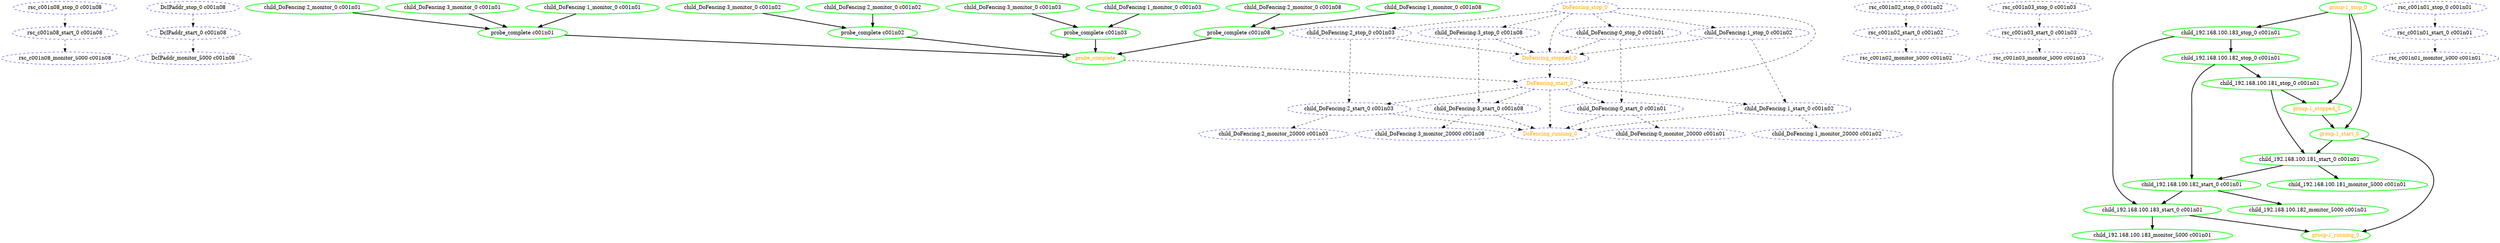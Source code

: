digraph "g" {
	size = "30,30"
"rsc_c001n08_monitor_5000 c001n08" [ style="dashed" color="blue" fontcolor="black" ]
"DcIPaddr_monitor_5000 c001n08" [ style="dashed" color="blue" fontcolor="black" ]
"child_DoFencing:3_monitor_20000 c001n08" [ style="dashed" color="blue" fontcolor="black" ]
"rsc_c001n02_monitor_5000 c001n02" [ style="dashed" color="blue" fontcolor="black" ]
"child_DoFencing:1_monitor_20000 c001n02" [ style="dashed" color="blue" fontcolor="black" ]
"rsc_c001n03_monitor_5000 c001n03" [ style="dashed" color="blue" fontcolor="black" ]
"child_DoFencing:2_monitor_20000 c001n03" [ style="dashed" color="blue" fontcolor="black" ]
"child_DoFencing:0_monitor_20000 c001n01" [ style="dashed" color="blue" fontcolor="black" ]
"child_192.168.100.182_monitor_5000 c001n01" [ style=bold color="green" fontcolor="black" ]
"rsc_c001n01_monitor_5000 c001n01" [ style="dashed" color="blue" fontcolor="black" ]
"child_192.168.100.183_monitor_5000 c001n01" [ style=bold color="green" fontcolor="black" ]
"child_192.168.100.181_monitor_5000 c001n01" [ style=bold color="green" fontcolor="black" ]
"child_192.168.100.181_stop_0 c001n01" [ style=bold color="green" fontcolor="black" ]
"probe_complete" [ style=bold color="green" fontcolor="orange" ]
"probe_complete c001n01" [ style=bold color="green" fontcolor="black" ]
"child_DoFencing:1_monitor_0 c001n01" [ style=bold color="green" fontcolor="black" ]
"child_DoFencing:2_monitor_0 c001n01" [ style=bold color="green" fontcolor="black" ]
"child_DoFencing:3_monitor_0 c001n01" [ style=bold color="green" fontcolor="black" ]
"probe_complete c001n02" [ style=bold color="green" fontcolor="black" ]
"child_DoFencing:2_monitor_0 c001n02" [ style=bold color="green" fontcolor="black" ]
"child_DoFencing:3_monitor_0 c001n02" [ style=bold color="green" fontcolor="black" ]
"probe_complete c001n03" [ style=bold color="green" fontcolor="black" ]
"child_DoFencing:1_monitor_0 c001n03" [ style=bold color="green" fontcolor="black" ]
"child_DoFencing:3_monitor_0 c001n03" [ style=bold color="green" fontcolor="black" ]
"probe_complete c001n08" [ style=bold color="green" fontcolor="black" ]
"child_DoFencing:1_monitor_0 c001n08" [ style=bold color="green" fontcolor="black" ]
"child_DoFencing:2_monitor_0 c001n08" [ style=bold color="green" fontcolor="black" ]
"DcIPaddr_stop_0 c001n08" [ style="dashed" color="blue" fontcolor="black" ]
"DcIPaddr_start_0 c001n08" [ style="dashed" color="blue" fontcolor="black" ]
"child_192.168.100.181_start_0 c001n01" [ style=bold color="green" fontcolor="black" ]
"child_192.168.100.182_stop_0 c001n01" [ style=bold color="green" fontcolor="black" ]
"child_192.168.100.182_start_0 c001n01" [ style=bold color="green" fontcolor="black" ]
"child_192.168.100.183_stop_0 c001n01" [ style=bold color="green" fontcolor="black" ]
"child_192.168.100.183_start_0 c001n01" [ style=bold color="green" fontcolor="black" ]
"group-1_start_0" [ style=bold color="green" fontcolor="orange" ]
"group-1_running_0" [ style=bold color="green" fontcolor="orange" ]
"group-1_stop_0" [ style=bold color="green" fontcolor="orange" ]
"group-1_stopped_0" [ style=bold color="green" fontcolor="orange" ]
"rsc_c001n08_stop_0 c001n08" [ style="dashed" color="blue" fontcolor="black" ]
"rsc_c001n08_start_0 c001n08" [ style="dashed" color="blue" fontcolor="black" ]
"rsc_c001n02_stop_0 c001n02" [ style="dashed" color="blue" fontcolor="black" ]
"rsc_c001n02_start_0 c001n02" [ style="dashed" color="blue" fontcolor="black" ]
"rsc_c001n03_stop_0 c001n03" [ style="dashed" color="blue" fontcolor="black" ]
"rsc_c001n03_start_0 c001n03" [ style="dashed" color="blue" fontcolor="black" ]
"rsc_c001n01_stop_0 c001n01" [ style="dashed" color="blue" fontcolor="black" ]
"rsc_c001n01_start_0 c001n01" [ style="dashed" color="blue" fontcolor="black" ]
"child_DoFencing:0_stop_0 c001n01" [ style="dashed" color="blue" fontcolor="black" ]
"child_DoFencing:0_start_0 c001n01" [ style="dashed" color="blue" fontcolor="black" ]
"child_DoFencing:1_stop_0 c001n02" [ style="dashed" color="blue" fontcolor="black" ]
"child_DoFencing:1_start_0 c001n02" [ style="dashed" color="blue" fontcolor="black" ]
"child_DoFencing:2_stop_0 c001n03" [ style="dashed" color="blue" fontcolor="black" ]
"child_DoFencing:2_start_0 c001n03" [ style="dashed" color="blue" fontcolor="black" ]
"child_DoFencing:3_stop_0 c001n08" [ style="dashed" color="blue" fontcolor="black" ]
"child_DoFencing:3_start_0 c001n08" [ style="dashed" color="blue" fontcolor="black" ]
"DoFencing_start_0" [ style="dashed" color="blue" fontcolor="orange" ]
"DoFencing_running_0" [ style="dashed" color="blue" fontcolor="orange" ]
"DoFencing_stop_0" [ style="dashed" color="blue" fontcolor="orange" ]
"DoFencing_stopped_0" [ style="dashed" color="blue" fontcolor="orange" ]
"rsc_c001n08_start_0 c001n08" -> "rsc_c001n08_monitor_5000 c001n08" [ style = dashed]
"DcIPaddr_start_0 c001n08" -> "DcIPaddr_monitor_5000 c001n08" [ style = dashed]
"child_DoFencing:3_start_0 c001n08" -> "child_DoFencing:3_monitor_20000 c001n08" [ style = dashed]
"rsc_c001n02_start_0 c001n02" -> "rsc_c001n02_monitor_5000 c001n02" [ style = dashed]
"child_DoFencing:1_start_0 c001n02" -> "child_DoFencing:1_monitor_20000 c001n02" [ style = dashed]
"rsc_c001n03_start_0 c001n03" -> "rsc_c001n03_monitor_5000 c001n03" [ style = dashed]
"child_DoFencing:2_start_0 c001n03" -> "child_DoFencing:2_monitor_20000 c001n03" [ style = dashed]
"child_DoFencing:0_start_0 c001n01" -> "child_DoFencing:0_monitor_20000 c001n01" [ style = dashed]
"child_192.168.100.182_start_0 c001n01" -> "child_192.168.100.182_monitor_5000 c001n01" [ style = bold]
"rsc_c001n01_start_0 c001n01" -> "rsc_c001n01_monitor_5000 c001n01" [ style = dashed]
"child_192.168.100.183_start_0 c001n01" -> "child_192.168.100.183_monitor_5000 c001n01" [ style = bold]
"child_192.168.100.181_start_0 c001n01" -> "child_192.168.100.181_monitor_5000 c001n01" [ style = bold]
"child_192.168.100.182_stop_0 c001n01" -> "child_192.168.100.181_stop_0 c001n01" [ style = bold]
"probe_complete c001n01" -> "probe_complete" [ style = bold]
"probe_complete c001n02" -> "probe_complete" [ style = bold]
"probe_complete c001n03" -> "probe_complete" [ style = bold]
"probe_complete c001n08" -> "probe_complete" [ style = bold]
"child_DoFencing:1_monitor_0 c001n01" -> "probe_complete c001n01" [ style = bold]
"child_DoFencing:2_monitor_0 c001n01" -> "probe_complete c001n01" [ style = bold]
"child_DoFencing:3_monitor_0 c001n01" -> "probe_complete c001n01" [ style = bold]
"child_DoFencing:2_monitor_0 c001n02" -> "probe_complete c001n02" [ style = bold]
"child_DoFencing:3_monitor_0 c001n02" -> "probe_complete c001n02" [ style = bold]
"child_DoFencing:1_monitor_0 c001n03" -> "probe_complete c001n03" [ style = bold]
"child_DoFencing:3_monitor_0 c001n03" -> "probe_complete c001n03" [ style = bold]
"child_DoFencing:1_monitor_0 c001n08" -> "probe_complete c001n08" [ style = bold]
"child_DoFencing:2_monitor_0 c001n08" -> "probe_complete c001n08" [ style = bold]
"DcIPaddr_stop_0 c001n08" -> "DcIPaddr_start_0 c001n08" [ style = dashed]
"child_192.168.100.181_stop_0 c001n01" -> "child_192.168.100.181_start_0 c001n01" [ style = bold]
"group-1_start_0" -> "child_192.168.100.181_start_0 c001n01" [ style = bold]
"child_192.168.100.183_stop_0 c001n01" -> "child_192.168.100.182_stop_0 c001n01" [ style = bold]
"child_192.168.100.181_start_0 c001n01" -> "child_192.168.100.182_start_0 c001n01" [ style = bold]
"child_192.168.100.182_stop_0 c001n01" -> "child_192.168.100.182_start_0 c001n01" [ style = bold]
"group-1_stop_0" -> "child_192.168.100.183_stop_0 c001n01" [ style = bold]
"child_192.168.100.182_start_0 c001n01" -> "child_192.168.100.183_start_0 c001n01" [ style = bold]
"child_192.168.100.183_stop_0 c001n01" -> "child_192.168.100.183_start_0 c001n01" [ style = bold]
"group-1_stop_0" -> "group-1_start_0" [ style = bold]
"group-1_stopped_0" -> "group-1_start_0" [ style = bold]
"child_192.168.100.183_start_0 c001n01" -> "group-1_running_0" [ style = bold]
"group-1_start_0" -> "group-1_running_0" [ style = bold]
"child_192.168.100.181_stop_0 c001n01" -> "group-1_stopped_0" [ style = bold]
"group-1_stop_0" -> "group-1_stopped_0" [ style = bold]
"rsc_c001n08_stop_0 c001n08" -> "rsc_c001n08_start_0 c001n08" [ style = dashed]
"rsc_c001n02_stop_0 c001n02" -> "rsc_c001n02_start_0 c001n02" [ style = dashed]
"rsc_c001n03_stop_0 c001n03" -> "rsc_c001n03_start_0 c001n03" [ style = dashed]
"rsc_c001n01_stop_0 c001n01" -> "rsc_c001n01_start_0 c001n01" [ style = dashed]
"DoFencing_stop_0" -> "child_DoFencing:0_stop_0 c001n01" [ style = dashed]
"child_DoFencing:0_stop_0 c001n01" -> "child_DoFencing:0_start_0 c001n01" [ style = dashed]
"DoFencing_start_0" -> "child_DoFencing:0_start_0 c001n01" [ style = dashed]
"DoFencing_stop_0" -> "child_DoFencing:1_stop_0 c001n02" [ style = dashed]
"child_DoFencing:1_stop_0 c001n02" -> "child_DoFencing:1_start_0 c001n02" [ style = dashed]
"DoFencing_start_0" -> "child_DoFencing:1_start_0 c001n02" [ style = dashed]
"DoFencing_stop_0" -> "child_DoFencing:2_stop_0 c001n03" [ style = dashed]
"child_DoFencing:2_stop_0 c001n03" -> "child_DoFencing:2_start_0 c001n03" [ style = dashed]
"DoFencing_start_0" -> "child_DoFencing:2_start_0 c001n03" [ style = dashed]
"DoFencing_stop_0" -> "child_DoFencing:3_stop_0 c001n08" [ style = dashed]
"child_DoFencing:3_stop_0 c001n08" -> "child_DoFencing:3_start_0 c001n08" [ style = dashed]
"DoFencing_start_0" -> "child_DoFencing:3_start_0 c001n08" [ style = dashed]
"probe_complete" -> "DoFencing_start_0" [ style = dashed]
"DoFencing_stop_0" -> "DoFencing_start_0" [ style = dashed]
"DoFencing_stopped_0" -> "DoFencing_start_0" [ style = dashed]
"DoFencing_start_0" -> "DoFencing_running_0" [ style = dashed]
"child_DoFencing:0_start_0 c001n01" -> "DoFencing_running_0" [ style = dashed]
"child_DoFencing:1_start_0 c001n02" -> "DoFencing_running_0" [ style = dashed]
"child_DoFencing:2_start_0 c001n03" -> "DoFencing_running_0" [ style = dashed]
"child_DoFencing:3_start_0 c001n08" -> "DoFencing_running_0" [ style = dashed]
"DoFencing_stop_0" -> "DoFencing_stopped_0" [ style = dashed]
"child_DoFencing:0_stop_0 c001n01" -> "DoFencing_stopped_0" [ style = dashed]
"child_DoFencing:1_stop_0 c001n02" -> "DoFencing_stopped_0" [ style = dashed]
"child_DoFencing:2_stop_0 c001n03" -> "DoFencing_stopped_0" [ style = dashed]
"child_DoFencing:3_stop_0 c001n08" -> "DoFencing_stopped_0" [ style = dashed]
}
